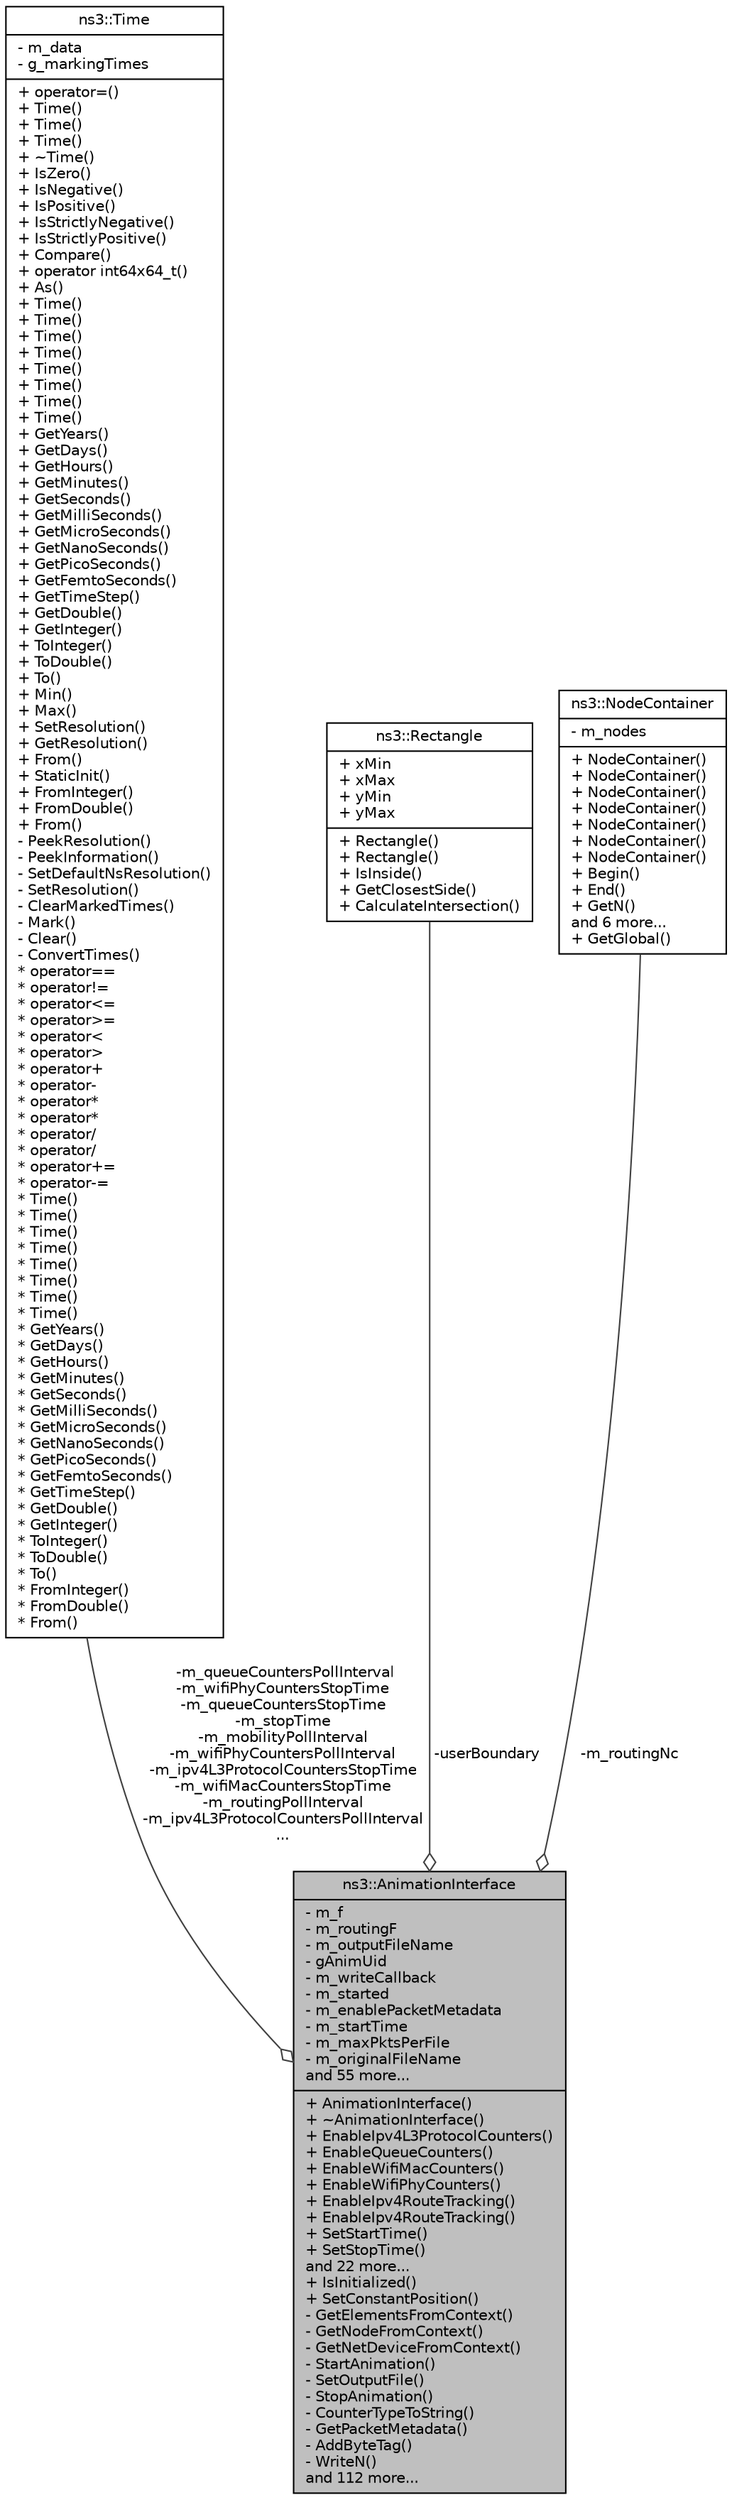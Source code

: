 digraph "ns3::AnimationInterface"
{
  edge [fontname="Helvetica",fontsize="10",labelfontname="Helvetica",labelfontsize="10"];
  node [fontname="Helvetica",fontsize="10",shape=record];
  Node1 [label="{ns3::AnimationInterface\n|- m_f\l- m_routingF\l- m_outputFileName\l- gAnimUid\l- m_writeCallback\l- m_started\l- m_enablePacketMetadata\l- m_startTime\l- m_maxPktsPerFile\l- m_originalFileName\land 55 more...\l|+ AnimationInterface()\l+ ~AnimationInterface()\l+ EnableIpv4L3ProtocolCounters()\l+ EnableQueueCounters()\l+ EnableWifiMacCounters()\l+ EnableWifiPhyCounters()\l+ EnableIpv4RouteTracking()\l+ EnableIpv4RouteTracking()\l+ SetStartTime()\l+ SetStopTime()\land 22 more...\l+ IsInitialized()\l+ SetConstantPosition()\l- GetElementsFromContext()\l- GetNodeFromContext()\l- GetNetDeviceFromContext()\l- StartAnimation()\l- SetOutputFile()\l- StopAnimation()\l- CounterTypeToString()\l- GetPacketMetadata()\l- AddByteTag()\l- WriteN()\land 112 more...\l}",height=0.2,width=0.4,color="black", fillcolor="grey75", style="filled", fontcolor="black"];
  Node2 -> Node1 [color="grey25",fontsize="10",style="solid",label=" -m_queueCountersPollInterval\n-m_wifiPhyCountersStopTime\n-m_queueCountersStopTime\n-m_stopTime\n-m_mobilityPollInterval\n-m_wifiPhyCountersPollInterval\n-m_ipv4L3ProtocolCountersStopTime\n-m_wifiMacCountersStopTime\n-m_routingPollInterval\n-m_ipv4L3ProtocolCountersPollInterval\n..." ,arrowhead="odiamond"];
  Node2 [label="{ns3::Time\n|- m_data\l- g_markingTimes\l|+ operator=()\l+ Time()\l+ Time()\l+ Time()\l+ ~Time()\l+ IsZero()\l+ IsNegative()\l+ IsPositive()\l+ IsStrictlyNegative()\l+ IsStrictlyPositive()\l+ Compare()\l+ operator int64x64_t()\l+ As()\l+ Time()\l+ Time()\l+ Time()\l+ Time()\l+ Time()\l+ Time()\l+ Time()\l+ Time()\l+ GetYears()\l+ GetDays()\l+ GetHours()\l+ GetMinutes()\l+ GetSeconds()\l+ GetMilliSeconds()\l+ GetMicroSeconds()\l+ GetNanoSeconds()\l+ GetPicoSeconds()\l+ GetFemtoSeconds()\l+ GetTimeStep()\l+ GetDouble()\l+ GetInteger()\l+ ToInteger()\l+ ToDouble()\l+ To()\l+ Min()\l+ Max()\l+ SetResolution()\l+ GetResolution()\l+ From()\l+ StaticInit()\l+ FromInteger()\l+ FromDouble()\l+ From()\l- PeekResolution()\l- PeekInformation()\l- SetDefaultNsResolution()\l- SetResolution()\l- ClearMarkedTimes()\l- Mark()\l- Clear()\l- ConvertTimes()\l* operator==\l* operator!=\l* operator\<=\l* operator\>=\l* operator\<\l* operator\>\l* operator+\l* operator-\l* operator*\l* operator*\l* operator/\l* operator/\l* operator+=\l* operator-=\l* Time()\l* Time()\l* Time()\l* Time()\l* Time()\l* Time()\l* Time()\l* Time()\l* GetYears()\l* GetDays()\l* GetHours()\l* GetMinutes()\l* GetSeconds()\l* GetMilliSeconds()\l* GetMicroSeconds()\l* GetNanoSeconds()\l* GetPicoSeconds()\l* GetFemtoSeconds()\l* GetTimeStep()\l* GetDouble()\l* GetInteger()\l* ToInteger()\l* ToDouble()\l* To()\l* FromInteger()\l* FromDouble()\l* From()\l}",height=0.2,width=0.4,color="black", fillcolor="white", style="filled",URL="$dc/d04/classns3_1_1Time.html",tooltip="Simulation virtual time values and global simulation resolution. "];
  Node3 -> Node1 [color="grey25",fontsize="10",style="solid",label=" -userBoundary" ,arrowhead="odiamond"];
  Node3 [label="{ns3::Rectangle\n|+ xMin\l+ xMax\l+ yMin\l+ yMax\l|+ Rectangle()\l+ Rectangle()\l+ IsInside()\l+ GetClosestSide()\l+ CalculateIntersection()\l}",height=0.2,width=0.4,color="black", fillcolor="white", style="filled",URL="$d4/d6d/classns3_1_1Rectangle.html",tooltip="a 2d rectangle "];
  Node4 -> Node1 [color="grey25",fontsize="10",style="solid",label=" -m_routingNc" ,arrowhead="odiamond"];
  Node4 [label="{ns3::NodeContainer\n|- m_nodes\l|+ NodeContainer()\l+ NodeContainer()\l+ NodeContainer()\l+ NodeContainer()\l+ NodeContainer()\l+ NodeContainer()\l+ NodeContainer()\l+ Begin()\l+ End()\l+ GetN()\land 6 more...\l+ GetGlobal()\l}",height=0.2,width=0.4,color="black", fillcolor="white", style="filled",URL="$df/d97/classns3_1_1NodeContainer.html",tooltip="keep track of a set of node pointers. "];
}
